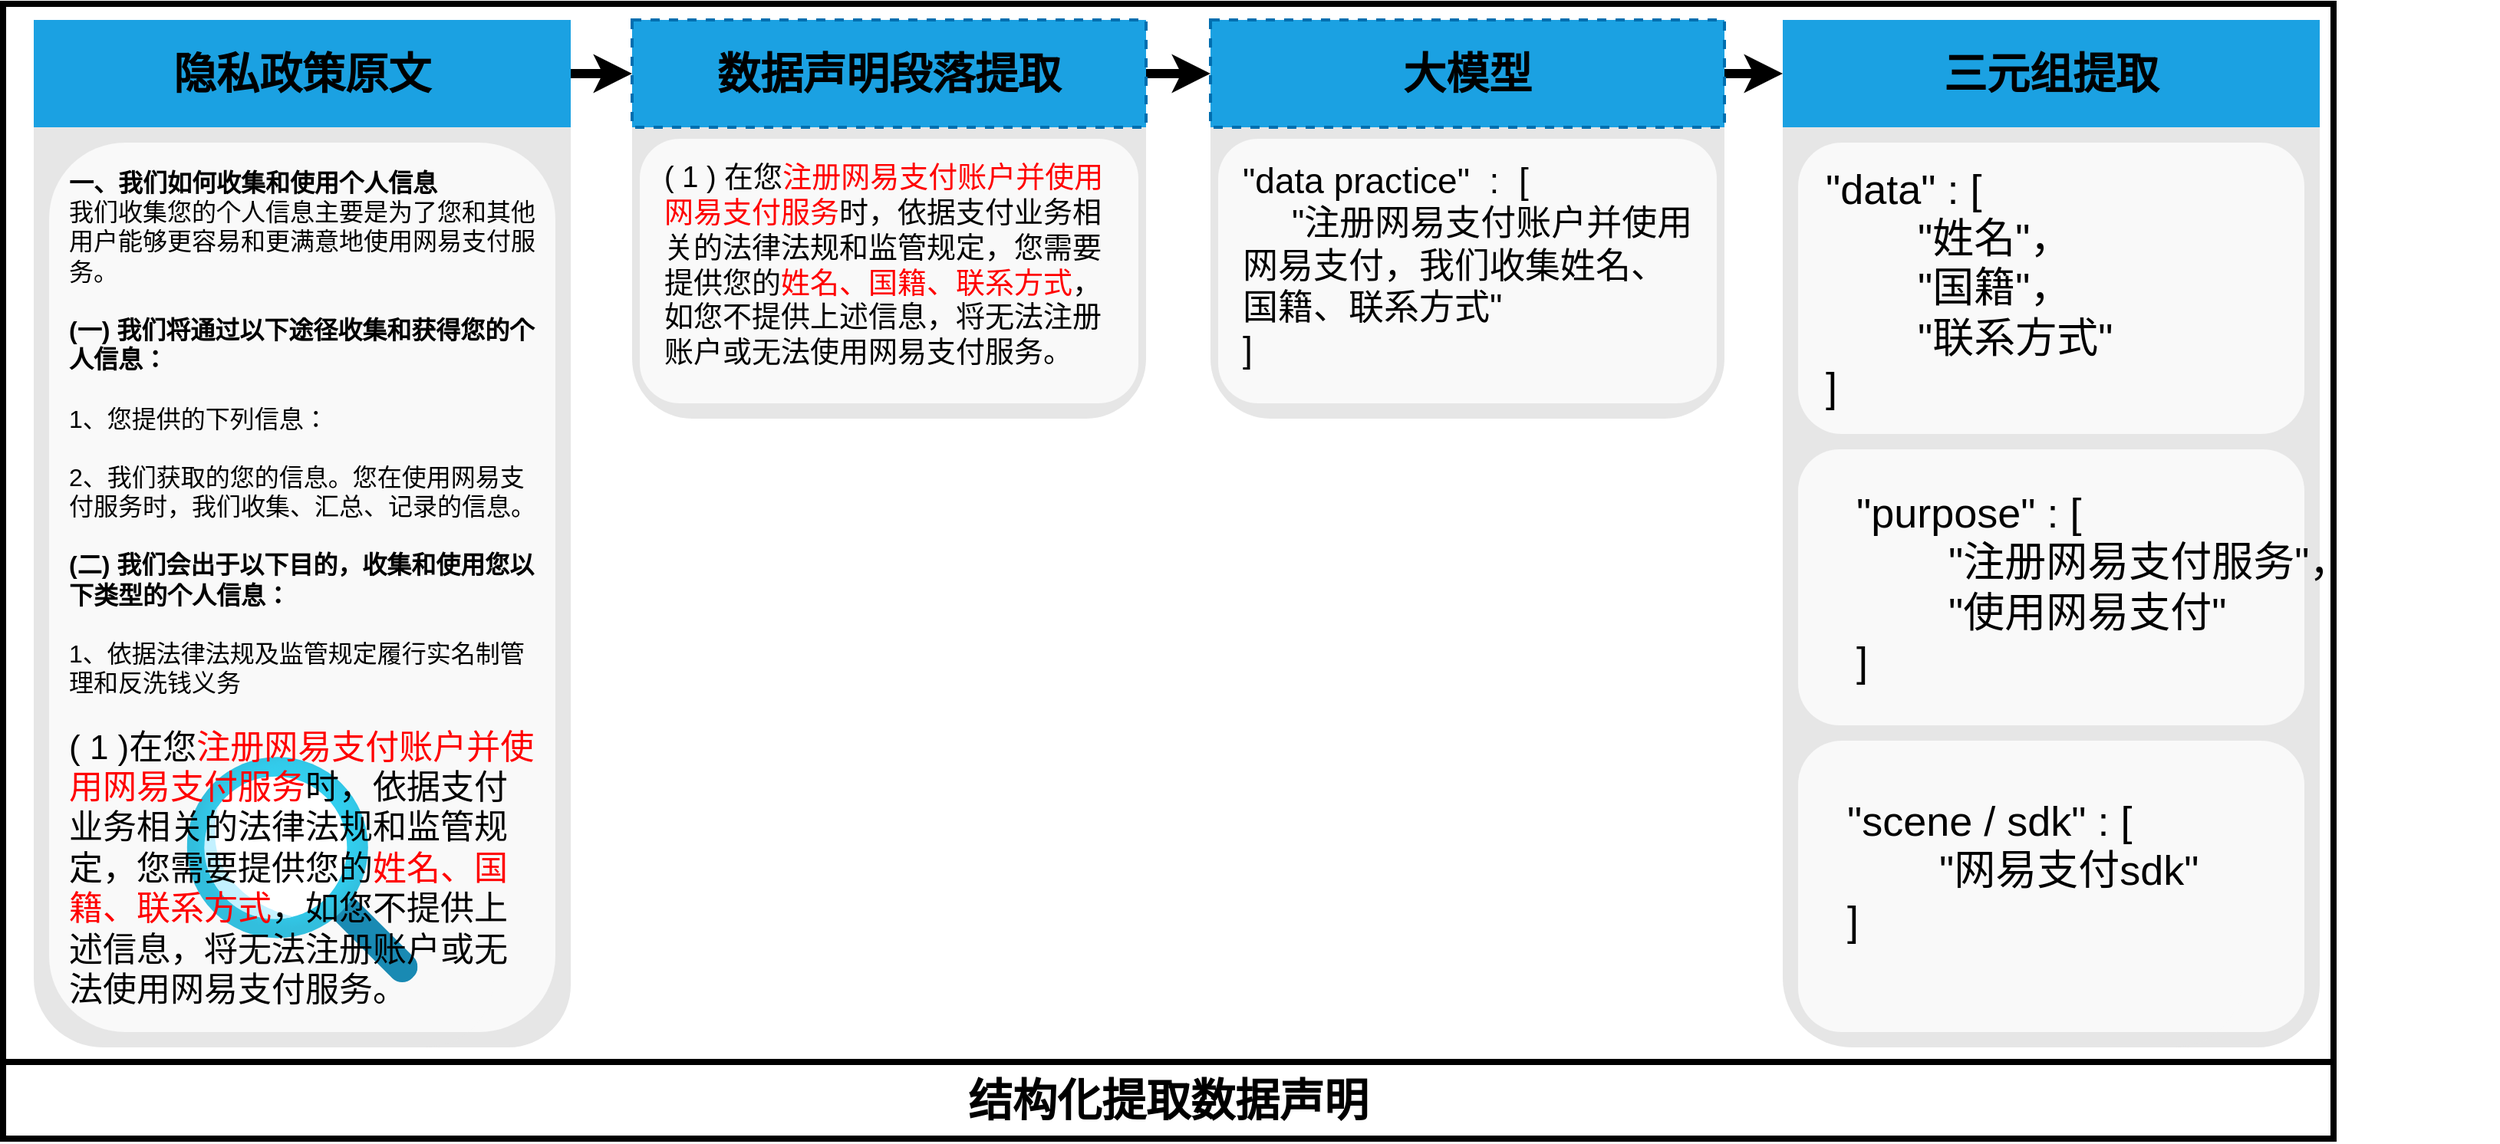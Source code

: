 <mxfile version="24.4.11" type="github">
  <diagram name="Page-1" id="fYKF48o0JIDyMCe7CqAE">
    <mxGraphModel dx="2425" dy="1270" grid="1" gridSize="10" guides="1" tooltips="1" connect="1" arrows="1" fold="1" page="1" pageScale="1" pageWidth="827" pageHeight="1169" math="0" shadow="0">
      <root>
        <mxCell id="0" />
        <mxCell id="1" parent="0" />
        <mxCell id="1sIu6FtuqkAgJyvBfaHc-1" value="" style="rounded=1;whiteSpace=wrap;html=1;dashed=1;strokeColor=none;strokeWidth=2;fillColor=#E6E6E6;fontFamily=Verdana;fontSize=12;fontColor=#00BEF2" parent="1" vertex="1">
          <mxGeometry x="-270" y="120" width="270" height="670" as="geometry" />
        </mxCell>
        <mxCell id="1sIu6FtuqkAgJyvBfaHc-2" value="" style="rounded=1;whiteSpace=wrap;html=1;dashed=1;strokeColor=none;strokeWidth=2;fillColor=#E6E6E6;fontFamily=Verdana;fontSize=12;fontColor=#00BEF2" parent="1" vertex="1">
          <mxGeometry x="40" y="120" width="335" height="260" as="geometry" />
        </mxCell>
        <mxCell id="1sIu6FtuqkAgJyvBfaHc-3" value="" style="edgeStyle=orthogonalEdgeStyle;rounded=0;orthogonalLoop=1;jettySize=auto;html=1;strokeWidth=6;" parent="1" source="1sIu6FtuqkAgJyvBfaHc-4" target="1sIu6FtuqkAgJyvBfaHc-15" edge="1">
          <mxGeometry relative="1" as="geometry" />
        </mxCell>
        <mxCell id="1sIu6FtuqkAgJyvBfaHc-4" value="&lt;font style=&quot;font-size: 28px;&quot; color=&quot;#000000&quot;&gt;数据声明段落提取&lt;/font&gt;" style="whiteSpace=wrap;html=1;dashed=1;strokeColor=#006EAF;strokeWidth=2;fillColor=#1ba1e2;fontFamily=Helvetica;fontSize=18;fontColor=#ffffff;fontStyle=1" parent="1" vertex="1">
          <mxGeometry x="40" y="120" width="335" height="70" as="geometry" />
        </mxCell>
        <mxCell id="1sIu6FtuqkAgJyvBfaHc-5" value="" style="shape=mxgraph.arrows.two_way_arrow_horizontal;html=1;verticalLabelPosition=bottom;verticalAlign=top;strokeWidth=2;strokeColor=none;dashed=1;fillColor=#FFFFFF;fontFamily=Verdana;fontSize=12;fontColor=#00BEF2" parent="1" vertex="1">
          <mxGeometry x="870" y="131" width="67" height="39" as="geometry" />
        </mxCell>
        <mxCell id="1sIu6FtuqkAgJyvBfaHc-6" value="" style="rounded=1;whiteSpace=wrap;html=1;dashed=1;strokeColor=none;strokeWidth=2;fillColor=#E6E6E6;fontFamily=Verdana;fontSize=12;fontColor=#00BEF2" parent="1" vertex="1">
          <mxGeometry x="-350" y="120" width="300" height="670" as="geometry" />
        </mxCell>
        <mxCell id="1sIu6FtuqkAgJyvBfaHc-7" value="" style="edgeStyle=orthogonalEdgeStyle;rounded=0;orthogonalLoop=1;jettySize=auto;html=1;strokeWidth=6;" parent="1" source="1sIu6FtuqkAgJyvBfaHc-8" target="1sIu6FtuqkAgJyvBfaHc-4" edge="1">
          <mxGeometry relative="1" as="geometry" />
        </mxCell>
        <mxCell id="1sIu6FtuqkAgJyvBfaHc-8" value="&lt;font style=&quot;font-size: 28px;&quot; color=&quot;#000000&quot;&gt;隐私政策原文&lt;/font&gt;" style="whiteSpace=wrap;html=1;dashed=1;strokeWidth=2;fontFamily=Helvetica;fontSize=18;fontStyle=1;labelBackgroundColor=none;fillColor=#1ba1e2;strokeColor=none;fontColor=#ffffff;" parent="1" vertex="1">
          <mxGeometry x="-350" y="120" width="350" height="70" as="geometry" />
        </mxCell>
        <mxCell id="1sIu6FtuqkAgJyvBfaHc-9" value="" style="rounded=1;whiteSpace=wrap;html=1;dashed=1;strokeColor=none;strokeWidth=2;fillColor=#FFFFFF;fontFamily=Helvetica;fontSize=14;fontColor=#FFB366;opacity=75;verticalAlign=top;fontStyle=1" parent="1" vertex="1">
          <mxGeometry x="-340" y="200" width="330" height="580" as="geometry" />
        </mxCell>
        <mxCell id="1sIu6FtuqkAgJyvBfaHc-11" value="" style="rounded=1;whiteSpace=wrap;html=1;dashed=1;strokeColor=none;strokeWidth=2;fillColor=#FFFFFF;fontFamily=Helvetica;fontSize=14;fontColor=#FFB366;opacity=75;verticalAlign=top;fontStyle=1" parent="1" vertex="1">
          <mxGeometry x="45" y="197.5" width="325" height="172.5" as="geometry" />
        </mxCell>
        <mxCell id="1sIu6FtuqkAgJyvBfaHc-12" value="&lt;span style=&quot;font-size: 19px;&quot;&gt;( 1 ) 在您&lt;/span&gt;&lt;font style=&quot;font-size: 19px;&quot; color=&quot;#ff0000&quot;&gt;注册网易支付账户并使用网易支付服务&lt;/font&gt;&lt;span style=&quot;font-size: 19px;&quot;&gt;时，依据支付业务相关的法律法规和监管规定，您需要提供您的&lt;/span&gt;&lt;font style=&quot;font-size: 19px;&quot; color=&quot;#ff0000&quot;&gt;姓名、国籍、联系方式&lt;/font&gt;&lt;span style=&quot;font-size: 19px;&quot;&gt;，如您不提供上述信息，将无法注册账户或无法使用网易支付服务。&lt;/span&gt;" style="text;strokeColor=none;align=left;fillColor=none;html=1;verticalAlign=middle;whiteSpace=wrap;rounded=0;fontSize=19;" parent="1" vertex="1">
          <mxGeometry x="58.75" y="205" width="297.5" height="150" as="geometry" />
        </mxCell>
        <mxCell id="1sIu6FtuqkAgJyvBfaHc-13" value="" style="rounded=1;whiteSpace=wrap;html=1;dashed=1;strokeColor=none;strokeWidth=2;fillColor=#E6E6E6;fontFamily=Verdana;fontSize=12;fontColor=#00BEF2" parent="1" vertex="1">
          <mxGeometry x="417" y="120" width="335" height="260" as="geometry" />
        </mxCell>
        <mxCell id="1sIu6FtuqkAgJyvBfaHc-14" value="" style="edgeStyle=orthogonalEdgeStyle;rounded=0;orthogonalLoop=1;jettySize=auto;html=1;strokeWidth=6;" parent="1" source="1sIu6FtuqkAgJyvBfaHc-15" target="1sIu6FtuqkAgJyvBfaHc-20" edge="1">
          <mxGeometry relative="1" as="geometry" />
        </mxCell>
        <mxCell id="1sIu6FtuqkAgJyvBfaHc-15" value="&lt;font color=&quot;#000000&quot;&gt;&lt;span style=&quot;font-size: 28px;&quot;&gt;大模型&lt;/span&gt;&lt;/font&gt;" style="whiteSpace=wrap;html=1;dashed=1;strokeColor=#006EAF;strokeWidth=2;fillColor=#1ba1e2;fontFamily=Helvetica;fontSize=18;fontColor=#ffffff;fontStyle=1" parent="1" vertex="1">
          <mxGeometry x="417" y="120" width="335" height="70" as="geometry" />
        </mxCell>
        <mxCell id="1sIu6FtuqkAgJyvBfaHc-16" value="" style="rounded=1;whiteSpace=wrap;html=1;dashed=1;strokeColor=none;strokeWidth=2;fillColor=#FFFFFF;fontFamily=Helvetica;fontSize=14;fontColor=#FFB366;opacity=75;verticalAlign=top;fontStyle=1" parent="1" vertex="1">
          <mxGeometry x="422" y="197.5" width="325" height="172.5" as="geometry" />
        </mxCell>
        <mxCell id="1sIu6FtuqkAgJyvBfaHc-17" value="&lt;div style=&quot;font-size: 23px;&quot;&gt;&lt;span style=&quot;font-size: 23px;&quot;&gt;&quot;data practice&quot;&amp;nbsp; :&amp;nbsp; [&lt;/span&gt;&lt;/div&gt;&lt;div style=&quot;font-size: 23px;&quot;&gt;&lt;span style=&quot;font-size: 23px;&quot;&gt;&amp;nbsp; &amp;nbsp; &amp;nbsp;&quot;注册网易支付账户并使用网易支付，我们收集姓名、国籍、联系方式&lt;/span&gt;&lt;span style=&quot;font-size: 23px; background-color: initial;&quot;&gt;&quot;&amp;nbsp; &amp;nbsp;&amp;nbsp;&lt;/span&gt;&lt;/div&gt;&lt;div style=&quot;font-size: 23px;&quot;&gt;&lt;span style=&quot;font-size: 23px;&quot;&gt;]&lt;/span&gt;&lt;/div&gt;" style="text;strokeColor=none;align=left;fillColor=none;html=1;verticalAlign=middle;whiteSpace=wrap;rounded=0;fontSize=23;fontStyle=0" parent="1" vertex="1">
          <mxGeometry x="435.75" y="205" width="297.5" height="150" as="geometry" />
        </mxCell>
        <mxCell id="1sIu6FtuqkAgJyvBfaHc-18" value="" style="rounded=1;whiteSpace=wrap;html=1;dashed=1;strokeColor=none;strokeWidth=2;fillColor=#E6E6E6;fontFamily=Verdana;fontSize=12;fontColor=#00BEF2" parent="1" vertex="1">
          <mxGeometry x="870" y="120" width="270" height="670" as="geometry" />
        </mxCell>
        <mxCell id="1sIu6FtuqkAgJyvBfaHc-19" value="" style="rounded=1;whiteSpace=wrap;html=1;dashed=1;strokeColor=none;strokeWidth=2;fillColor=#E6E6E6;fontFamily=Verdana;fontSize=12;fontColor=#00BEF2" parent="1" vertex="1">
          <mxGeometry x="790" y="120" width="300" height="670" as="geometry" />
        </mxCell>
        <mxCell id="1sIu6FtuqkAgJyvBfaHc-20" value="&lt;font color=&quot;#000000&quot;&gt;&lt;span style=&quot;font-size: 28px;&quot;&gt;三元组提取&lt;/span&gt;&lt;/font&gt;" style="whiteSpace=wrap;html=1;dashed=1;strokeWidth=2;fontFamily=Helvetica;fontSize=18;fontStyle=1;labelBackgroundColor=none;fillColor=#1ba1e2;strokeColor=none;fontColor=#ffffff;" parent="1" vertex="1">
          <mxGeometry x="790" y="120" width="350" height="70" as="geometry" />
        </mxCell>
        <mxCell id="1sIu6FtuqkAgJyvBfaHc-21" value="" style="rounded=1;whiteSpace=wrap;html=1;dashed=1;strokeColor=none;strokeWidth=2;fillColor=#FFFFFF;fontFamily=Helvetica;fontSize=14;fontColor=#FFB366;opacity=75;verticalAlign=top;fontStyle=1" parent="1" vertex="1">
          <mxGeometry x="800" y="200" width="330" height="190" as="geometry" />
        </mxCell>
        <mxCell id="1sIu6FtuqkAgJyvBfaHc-22" value="&lt;div style=&quot;font-size: 27px;&quot;&gt;&lt;span style=&quot;background-color: initial; font-size: 27px;&quot;&gt;&quot;data&quot; : [&lt;/span&gt;&lt;/div&gt;&lt;div style=&quot;font-size: 27px;&quot;&gt;&lt;span style=&quot;white-space: pre; font-size: 27px;&quot;&gt;&#x9;&lt;/span&gt;&quot;姓名&quot;，&lt;br style=&quot;font-size: 27px;&quot;&gt;&lt;/div&gt;&lt;div style=&quot;font-size: 27px;&quot;&gt;&lt;span style=&quot;white-space: pre; font-size: 27px;&quot;&gt;&#x9;&lt;/span&gt;&quot;国籍&quot;，&lt;br style=&quot;font-size: 27px;&quot;&gt;&lt;/div&gt;&lt;div style=&quot;font-size: 27px;&quot;&gt;&lt;span style=&quot;white-space: pre; font-size: 27px;&quot;&gt;&#x9;&lt;/span&gt;&quot;联系方式&quot;&lt;br style=&quot;font-size: 27px;&quot;&gt;&lt;/div&gt;&lt;div style=&quot;font-size: 27px;&quot;&gt;]&lt;/div&gt;" style="text;strokeColor=none;align=left;fillColor=none;html=1;verticalAlign=middle;whiteSpace=wrap;rounded=0;fontSize=27;" parent="1" vertex="1">
          <mxGeometry x="816.25" y="238.13" width="297.5" height="113.75" as="geometry" />
        </mxCell>
        <mxCell id="1sIu6FtuqkAgJyvBfaHc-23" value="" style="rounded=1;whiteSpace=wrap;html=1;dashed=1;strokeColor=none;strokeWidth=2;fillColor=#FFFFFF;fontFamily=Helvetica;fontSize=14;fontColor=#FFB366;opacity=75;verticalAlign=top;fontStyle=1" parent="1" vertex="1">
          <mxGeometry x="800" y="400" width="330" height="180" as="geometry" />
        </mxCell>
        <mxCell id="1sIu6FtuqkAgJyvBfaHc-24" value="" style="rounded=1;whiteSpace=wrap;html=1;dashed=1;strokeColor=none;strokeWidth=2;fillColor=#FFFFFF;fontFamily=Helvetica;fontSize=14;fontColor=#FFB366;opacity=75;verticalAlign=top;fontStyle=1" parent="1" vertex="1">
          <mxGeometry x="800" y="590" width="330" height="190" as="geometry" />
        </mxCell>
        <mxCell id="1sIu6FtuqkAgJyvBfaHc-25" value="&lt;div style=&quot;font-size: 27px;&quot;&gt;&quot;scene / sdk&quot; : [&lt;/div&gt;&lt;div style=&quot;font-size: 27px;&quot;&gt;&lt;span style=&quot;white-space: pre; font-size: 27px;&quot;&gt;&#x9;&lt;/span&gt;&quot;网易支付sdk&quot;&lt;br style=&quot;font-size: 27px;&quot;&gt;&lt;/div&gt;&lt;div style=&quot;font-size: 27px;&quot;&gt;]&lt;/div&gt;" style="text;strokeColor=none;align=left;fillColor=none;html=1;verticalAlign=middle;whiteSpace=wrap;rounded=0;fontSize=27;" parent="1" vertex="1">
          <mxGeometry x="830" y="620" width="260" height="110" as="geometry" />
        </mxCell>
        <mxCell id="1sIu6FtuqkAgJyvBfaHc-26" value="&quot;purpose&quot; : [&lt;div style=&quot;font-size: 27px;&quot;&gt;&lt;span style=&quot;white-space: pre; font-size: 27px;&quot;&gt;&#x9;&lt;/span&gt;&quot;注册网易支付服务&quot;，&lt;br style=&quot;font-size: 27px;&quot;&gt;&lt;/div&gt;&lt;div style=&quot;font-size: 27px;&quot;&gt;&lt;span style=&quot;white-space: pre; font-size: 27px;&quot;&gt;&#x9;&lt;/span&gt;&quot;使用网易支付&quot;&lt;br style=&quot;font-size: 27px;&quot;&gt;&lt;/div&gt;&lt;div style=&quot;font-size: 27px;&quot;&gt;]&lt;/div&gt;" style="text;strokeColor=none;align=left;fillColor=none;html=1;verticalAlign=middle;whiteSpace=wrap;rounded=0;fontSize=27;" parent="1" vertex="1">
          <mxGeometry x="836.25" y="440" width="420" height="100" as="geometry" />
        </mxCell>
        <mxCell id="1sIu6FtuqkAgJyvBfaHc-27" value="&lt;font style=&quot;font-size: 29px;&quot;&gt;结构化提取数据声明&lt;/font&gt;" style="swimlane;whiteSpace=wrap;html=1;startSize=50;direction=west;strokeWidth=4;" parent="1" vertex="1">
          <mxGeometry x="-370" y="109.5" width="1519" height="740" as="geometry" />
        </mxCell>
        <mxCell id="kNUijT2mL6cdrEPIz2TX-1" value="" style="image;aspect=fixed;html=1;points=[];align=center;fontSize=12;image=img/lib/azure2/general/Search.svg;direction=north;dashed=1;" parent="1sIu6FtuqkAgJyvBfaHc-27" vertex="1">
          <mxGeometry x="119.79" y="490.5" width="150.43" height="148.11" as="geometry" />
        </mxCell>
        <mxCell id="1sIu6FtuqkAgJyvBfaHc-10" value="&lt;b style=&quot;font-size: 16px;&quot;&gt;&lt;font style=&quot;font-size: 16px;&quot;&gt;一、我们如何收集和使用个人信息&lt;/font&gt;&lt;/b&gt;&lt;br style=&quot;font-size: 16px;&quot;&gt;我们收集您的个人信息主要是为了您和其他用户能够更容易和更满意地使用网易支付服务。&lt;br style=&quot;font-size: 16px;&quot;&gt;&lt;br style=&quot;font-size: 16px;&quot;&gt;&lt;b style=&quot;font-size: 16px;&quot;&gt;(一) 我们将通过以下途径收集和获得您的个人信息：&lt;/b&gt;&lt;br style=&quot;font-size: 16px;&quot;&gt;&lt;br style=&quot;font-size: 16px;&quot;&gt;1、您提供的下列信息：&lt;br style=&quot;font-size: 16px;&quot;&gt;&lt;br style=&quot;font-size: 16px;&quot;&gt;2、我们获取的您的信息。您在使用网易支付服务时，我们收集、汇总、记录的信息。&lt;br style=&quot;font-size: 16px;&quot;&gt;&lt;br style=&quot;font-size: 16px;&quot;&gt;&lt;b style=&quot;font-size: 16px;&quot;&gt;(二) 我们会出于以下目的，收集和使用您以下类型的个人信息：&lt;/b&gt;&lt;br style=&quot;font-size: 16px;&quot;&gt;&lt;br style=&quot;font-size: 16px;&quot;&gt;1、依据法律法规及监管规定履行实名制管理和反洗钱义务&lt;br style=&quot;font-size: 16px;&quot;&gt;&lt;br style=&quot;font-size: 16px;&quot;&gt;&lt;font style=&quot;font-size: 22px;&quot;&gt;( 1 )在您&lt;font color=&quot;#ff0000&quot; style=&quot;font-size: 22px;&quot;&gt;注册网易支付账户并使用网易支付服务&lt;/font&gt;时，依据支付业务相关的法律法规和监管规定，您需要提供您的&lt;font color=&quot;#ff0000&quot; style=&quot;font-size: 22px;&quot;&gt;姓名、国籍、联系方式&lt;/font&gt;，如您不提供上述信息，将无法注册账户或无法使用网易支付服务。&lt;/font&gt;" style="text;whiteSpace=wrap;html=1;fontSize=16;movable=1;resizable=1;rotatable=1;deletable=1;editable=1;locked=0;connectable=1;" parent="1sIu6FtuqkAgJyvBfaHc-27" vertex="1">
          <mxGeometry x="41.25" y="100.5" width="307.5" height="519" as="geometry" />
        </mxCell>
      </root>
    </mxGraphModel>
  </diagram>
</mxfile>
